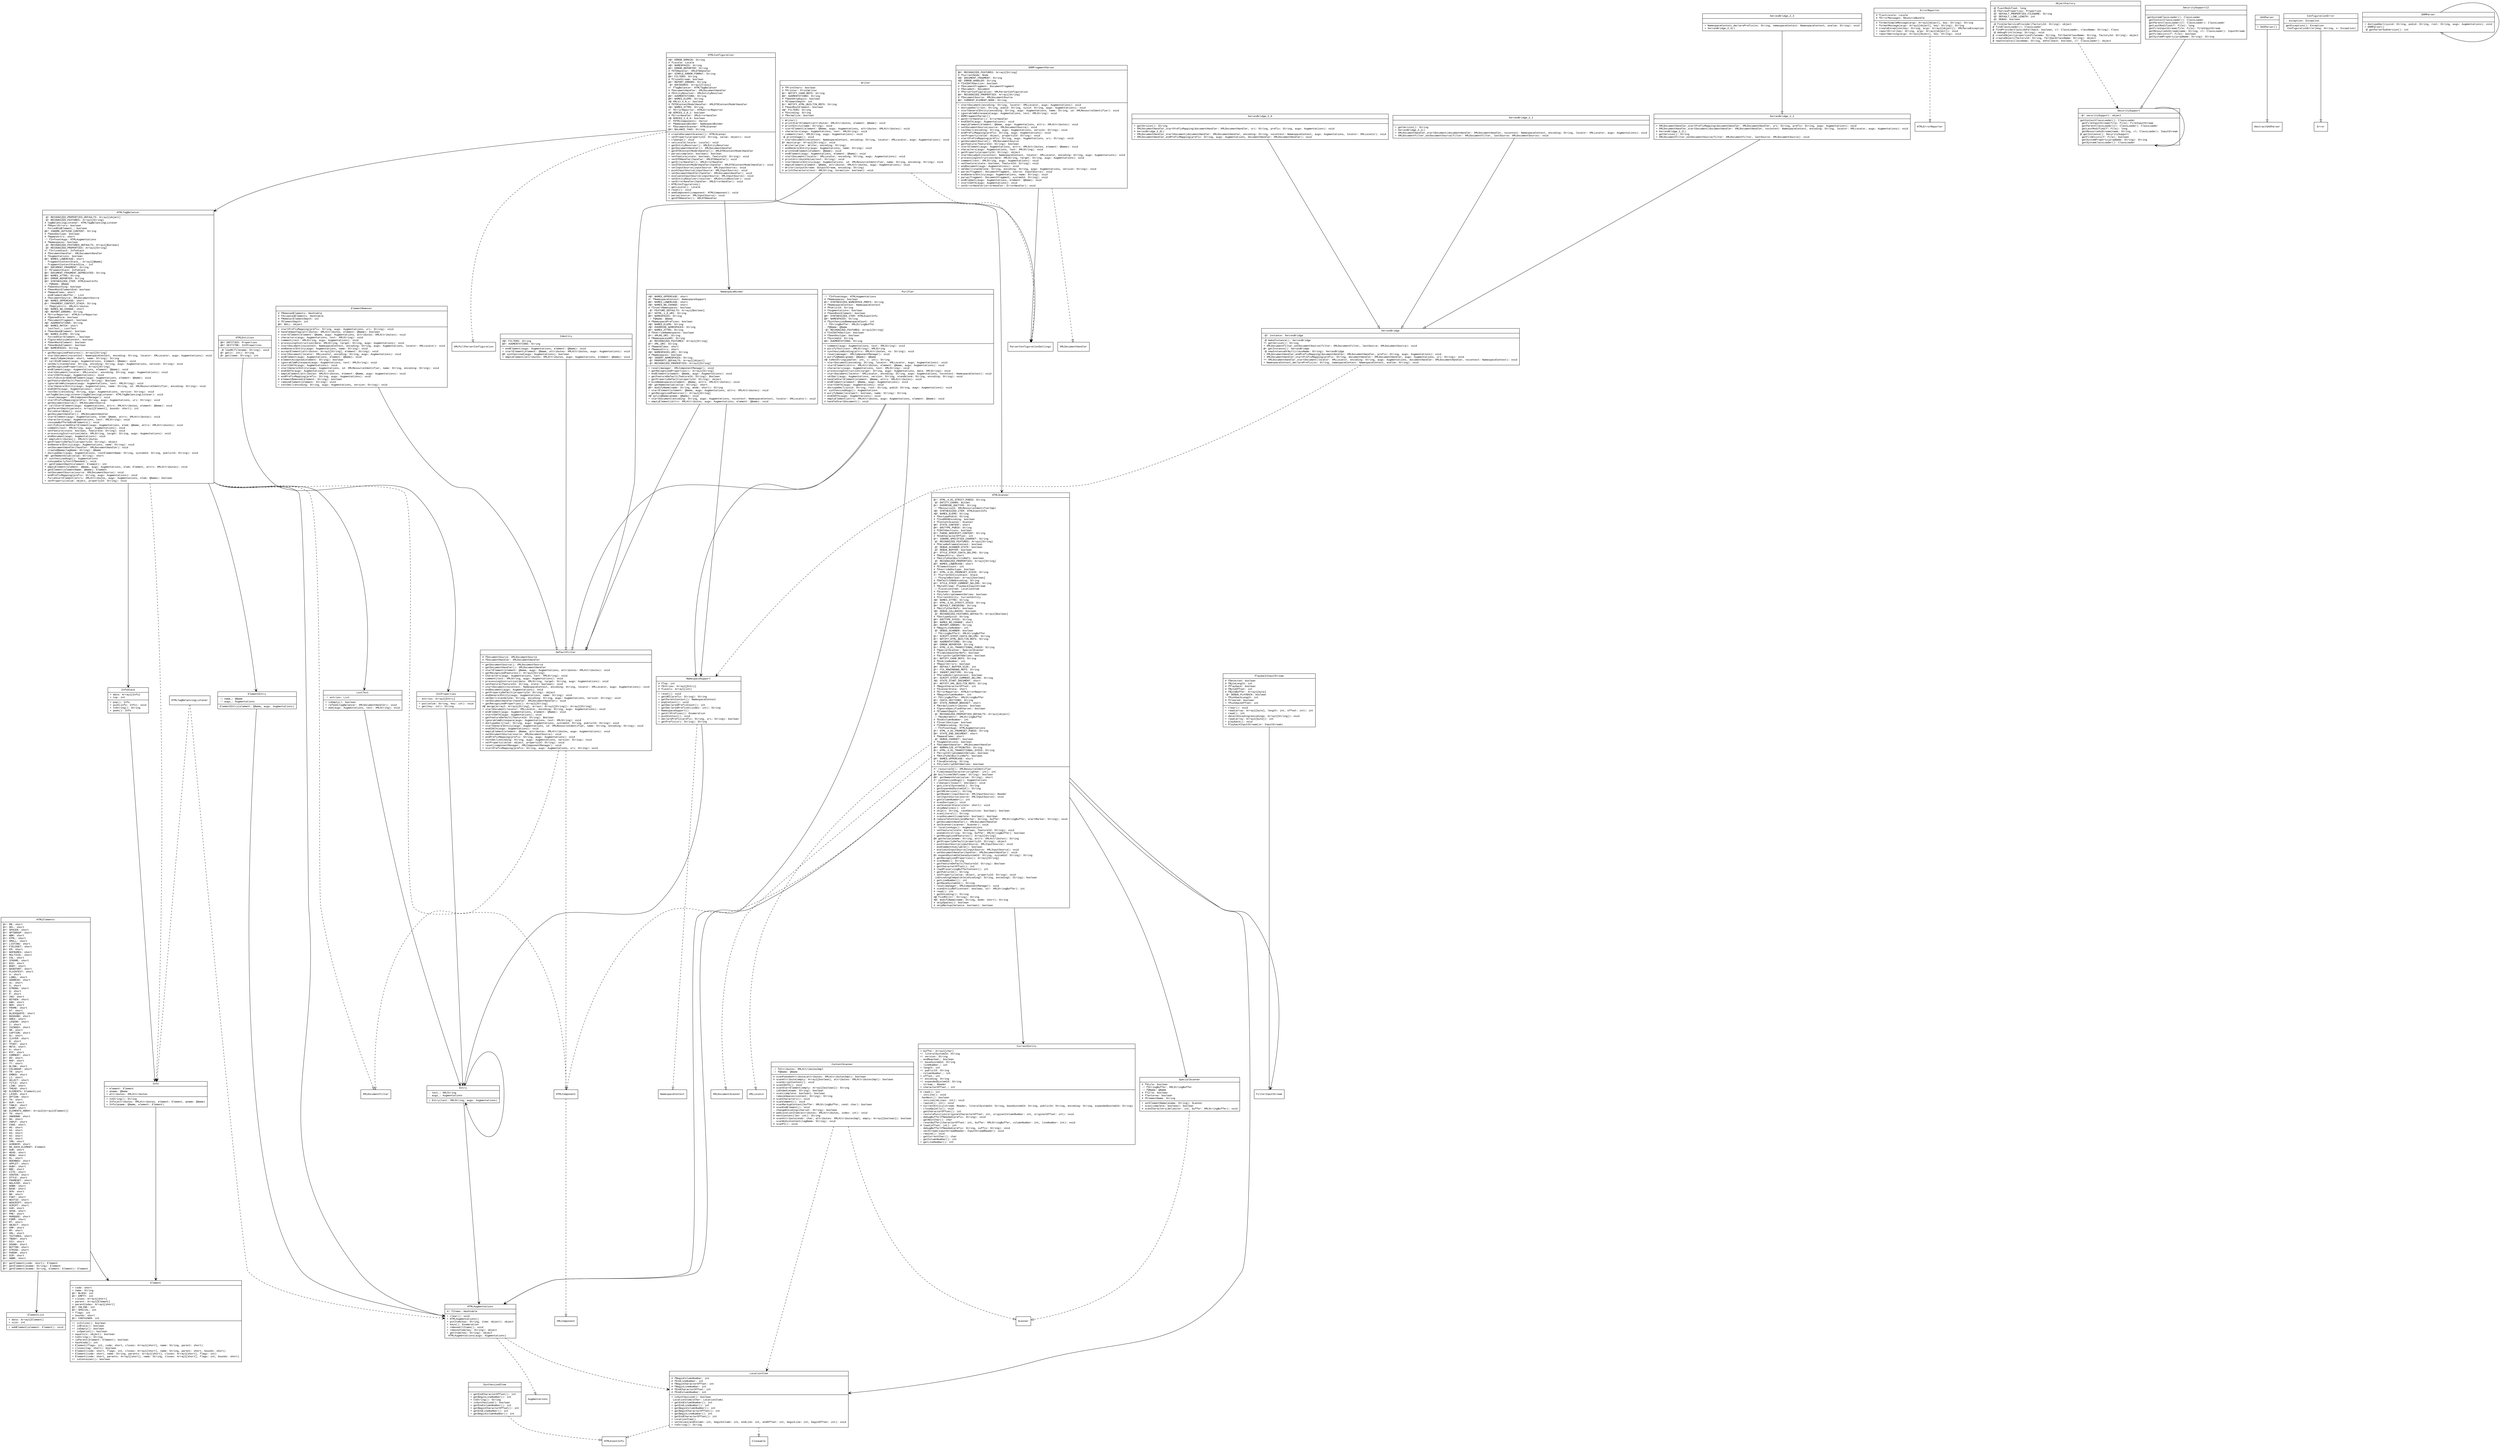 digraph classes{
fontname = "Courier New"
fontsize = 10
node [
fontname = "Courier New"
fontsize = 10
shape = "record"
]
edge [
fontname = "Courier New"
fontsize = 10
]
CurrentEntity [
label = "{CurrentEntity|+ buffer: Array1[char]\l+! literalSystemId: String\l+! version: String\l- endReached_: boolean\l+! baseSystemId: String\l- lineNumber_: int\l+ length: int\l+! publicId: String\l- columnNumber_: int\l+ offset: int\l+! encoding: String\l+! expandedSystemId: String\l- stream_: Reader\l+ characterOffset_: int\l|# read(): int\l- incLine(): void\l hasNext(): boolean\l- incLine(nbLines: int): void\l- rewind(i: int): void\l+ CurrentEntity(stream: Reader, literalSystemId: String, baseSystemId: String, publicId: String, encoding: String, expandedSystemId: String)\l- closeQuietly(): void\l- getCharacterOffset(): int\l- restorePosition(originalCharacterOffset: int, originalColumnNumber: int, originalOffset: int): void\l- debugBufferIfNeeded(prefix: String): void\l- getNextChar(): char\l- resetBuffer(characterOffset: int, buffer: XMLStringBuffer, columnNumber: int, lineNumber: int): void\l# load(offset: int): int\l- debugBufferIfNeeded(prefix: String, suffix: String): void\l- setStream(inputStreamReader: InputStreamReader): void\l- rewind(): void\l- getCurrentChar(): char\l- getColumnNumber(): int\l+ getLineNumber(): int\l}"
]
Entry [
label = "{Entry|+ value: String\l+ key: int\l+ next: Entry\l|+ Entry(value: String, key: int, next: Entry)\l}"
]
Writer [
label = "{Writer|# fPrintChars: boolean\l# fPrinter: PrintWriter\l@+! NOTIFY_CHAR_REFS: String\l@#! AUGMENTATIONS: String\l# fSeenHttpEquiv: boolean\l# fElementDepth: int\l@+! NOTIFY_HTML_BUILTIN_REFS: String\l# fSeenRootElement: boolean\l#@! FILTERS: String\l# fEncoding: String\l# fNormalize: boolean\l|+ Writer()\l# printStartElement(attributes: XMLAttributes, element: QName): void\l# printEntity(name: String): void\l+ startElement(element: QName, augs: Augmentations, attributes: XMLAttributes): void\l+ characters(augs: Augmentations, text: XMLString): void\l+ comment(text: XMLString, augs: Augmentations): void\l-@ printUsage(): void\l+ startDocument(nscontext: NamespaceContext, encoding: String, locator: XMLLocator, augs: Augmentations): void\l@+ main(argv: Array1[String]): void\l+ Writer(writer: Writer, encoding: String)\l+ endGeneralEntity(augs: Augmentations, name: String): void\l# printEndElement(element: QName): void\l+ endElement(augs: Augmentations, element: QName): void\l+ startDocument(locator: XMLLocator, encoding: String, augs: Augmentations): void\l# printAttributeValue(text: String): void\l+ startGeneralEntity(augs: Augmentations, id: XMLResourceIdentifier, name: String, encoding: String): void\l+ emptyElement(element: QName, attributes: XMLAttributes, augs: Augmentations): void\l+ Writer(outputStream: OutputStream, encoding: String)\l# printCharacters(text: XMLString, normalize: boolean): void\l}"
]
DefaultFilter [
label = "{DefaultFilter|# fDocumentSource: XMLDocumentSource\l# fDocumentHandler: XMLDocumentHandler\l|+ getDocumentSource(): XMLDocumentSource\l+ getDocumentHandler(): XMLDocumentHandler\l+ startElement(element: QName, augs: Augmentations, attributes: XMLAttributes): void\l+ getRecognizedFeatures(): Array1[String]\l+ characters(augs: Augmentations, text: XMLString): void\l+ comment(text: XMLString, augs: Augmentations): void\l+ processingInstruction(data: XMLString, target: String, augs: Augmentations): void\l+ setFeature(featureId: String, state: boolean): void\l+ startDocument(nscontext: NamespaceContext, encoding: String, locator: XMLLocator, augs: Augmentations): void\l+ endDocument(augs: Augmentations): void\l+ getPropertyDefault(propertyId: String): object\l+ endGeneralEntity(augs: Augmentations, name: String): void\l+ xmlDecl(standalone: String, encoding: String, augs: Augmentations, version: String): void\l+ setDocumentHandler(handler: XMLDocumentHandler): void\l+ getRecognizedProperties(): Array1[String]\l#@ merge(array2: Array1[String], array1: Array1[String]): Array1[String]\l+ startDocument(locator: XMLLocator, encoding: String, augs: Augmentations): void\l+ endElement(augs: Augmentations, element: QName): void\l+ startCDATA(augs: Augmentations): void\l+ getFeatureDefault(featureId: String): Boolean\l+ ignorableWhitespace(augs: Augmentations, text: XMLString): void\l+ doctypeDecl(root: String, augs: Augmentations, systemId: String, publicId: String): void\l+ startGeneralEntity(augs: Augmentations, id: XMLResourceIdentifier, name: String, encoding: String): void\l+ endCDATA(augs: Augmentations): void\l+ emptyElement(element: QName, attributes: XMLAttributes, augs: Augmentations): void\l+ setDocumentSource(source: XMLDocumentSource): void\l+ endPrefixMapping(prefix: String, augs: Augmentations): void\l+ textDecl(encoding: String, augs: Augmentations, version: String): void\l+ setProperty(value: object, propertyId: String): void\l+ reset(componentManager: XMLComponentManager): void\l+ startPrefixMapping(prefix: String, augs: Augmentations, uri: String): void\l}"
]
ErrorReporter [
label = "{ErrorReporter|# fLastLocale: Locale\l# fErrorMessages: ResourceBundle\l|# formatSimpleMessage(args: Array1[object], key: String): String\l+ formatMessage(args: Array1[object], key: String): String\l# createException(key: String, args: Array1[object]): XMLParseException\l+ reportError(key: String, args: Array1[object]): void\l+ reportWarning(args: Array1[object], key: String): void\l}"
]
HTMLTagBalancer [
label = "{HTMLTagBalancer|-@! RECOGNIZED_PROPERTIES_DEFAULTS: Array1[object]\l-@! RECOGNIZED_FEATURES: Array1[String]\l# tagBalancingListener: HTMLTagBalancingListener\l# fReportErrors: boolean\l- forcedEndElement_: boolean\l@#! IGNORE_OUTSIDE_CONTENT: String\l# fSeenDoctype: boolean\l# fNamesAttrs: short\l-! fInfosetAugs: HTMLAugmentations\l# fNamespaces: boolean\l-@! RECOGNIZED_FEATURES_DEFAULTS: Array1[Boolean]\l-@! RECOGNIZED_PROPERTIES: Array1[String]\l#! fInlineStack: InfoStack\l# fDocumentHandler: XMLDocumentHandler\l# fAugmentations: boolean\l@#! NAMES_LOWERCASE: short\l- fragmentContextStack_: Array1[QName]\l- fragmentContextStackSize_: int\l@#! DOCUMENT_FRAGMENT: String\l#! fElementStack: InfoStack\l@#! DOCUMENT_FRAGMENT_DEPRECATED: String\l@#! NAMES_ATTRS: String\l@#! ERROR_REPORTER: String\l@#! SYNTHESIZED_ITEM: HTMLEventInfo\l-! fQName: QName\l# fSeenAnything: boolean\l# fSeenRootElementEnd: boolean\l# fNamesElems: short\l- endElementsBuffer_: List\l# fDocumentSource: XMLDocumentSource\l#@! NAMES_UPPERCASE: short\l@+! FRAGMENT_CONTEXT_STACK: String\l-! fEmptyAttrs: XMLAttributes\l#@! NAMES_NO_CHANGE: short\l#@! REPORT_ERRORS: String\l# fErrorReporter: HTMLErrorReporter\l# fOpenedForm: boolean\l# fDocumentFragment: boolean\l#@! AUGMENTATIONS: String\l#@! NAMES_MATCH: short\l- lostText_: LostText\l# fSeenHeadElement: boolean\l#@! NAMES_ELEMS: String\l- forcedStartElement_: boolean\l# fIgnoreOutsideContent: boolean\l# fSeenRootElement: boolean\l# fSeenBodyElement: boolean\l#@! NAMESPACES: String\l|+ getRecognizedFeatures(): Array1[String]\l+ startDocument(nscontext: NamespaceContext, encoding: String, locator: XMLLocator, augs: Augmentations): void\l@#! modifyName(mode: short, name: String): String\l#! callEndElement(augs: Augmentations, element: QName): void\l+ xmlDecl(standalone: String, encoding: String, augs: Augmentations, version: String): void\l+ getRecognizedProperties(): Array1[String]\l+ endElement(augs: Augmentations, element: QName): void\l+ startDocument(locator: XMLLocator, encoding: String, augs: Augmentations): void\l+ startCDATA(augs: Augmentations): void\l- notifyDiscardedEndElement(augs: Augmentations, element: QName): void\l+ getFeatureDefault(featureId: String): Boolean\l+ ignorableWhitespace(augs: Augmentations, text: XMLString): void\l+ startGeneralEntity(augs: Augmentations, name: String, id: XMLResourceIdentifier, encoding: String): void\l+ endCDATA(augs: Augmentations): void\l+ textDecl(encoding: String, augs: Augmentations, version: String): void\l setTagBalancingListener(tagBalancingListener: HTMLTagBalancingListener): void\l+ reset(manager: XMLComponentManager): void\l+ startPrefixMapping(prefix: String, augs: Augmentations, uri: String): void\l+ getDocumentSource(): XMLDocumentSource\l#! callStartElement(augs: Augmentations, attrs: XMLAttributes, element: QName): void\l# getParentDepth(parents: Array1[Element], bounds: short): int\l- forceStartBody(): void\l+ getDocumentHandler(): XMLDocumentHandler\l+ startElement(augs: Augmentations, elem: QName, attrs: XMLAttributes): void\l+ characters(augs: Augmentations, text: XMLString): void\l- consumeBufferedEndElements(): void\l- notifyDiscardedStartElement(augs: Augmentations, elem: QName, attrs: XMLAttributes): void\l+ comment(text: XMLString, augs: Augmentations): void\l+ setFeature(state: boolean, featureId: String): void\l+ processingInstruction(data: XMLString, target: String, augs: Augmentations): void\l+ endDocument(augs: Augmentations): void\l#! emptyAttributes(): XMLAttributes\l+ getPropertyDefault(propertyId: String): object\l+ endGeneralEntity(augs: Augmentations, name: String): void\l+ setDocumentHandler(handler: XMLDocumentHandler): void\l- createQName(tagName: String): QName\l+ doctypeDecl(augs: Augmentations, rootElementName: String, systemId: String, publicId: String): void\l#@! getNamesValue(value: String): short\l#! synthesizedAugs(): Augmentations\l- consumeEarlyTextIfNeeded(): void\l#! getElementDepth(element: Element): int\l+ emptyElement(element: QName, augs: Augmentations, elem: Element, attrs: XMLAttributes): void\l# getElement(elementName: QName): Element\l+ setDocumentSource(source: XMLDocumentSource): void\l+ endPrefixMapping(prefix: String, augs: Augmentations): void\l- forceStartElement(attrs: XMLAttributes, augs: Augmentations, elem: QName): boolean\l+ setProperty(value: object, propertyId: String): void\l}"
]
ObjectFactory [
label = "{ObjectFactory|-@ fLastModified: long\l-@ fXercesProperties: Properties\l-@! DEFAULT_PROPERTIES_FILENAME: String\l-@! DEFAULT_LINE_LENGTH: int\l-@! DEBUG: boolean\l|-@ findJarServiceProvider(factoryId: String): object\l@ findClassLoader(): ClassLoader\l@ findProviderClass(doFallback: boolean, cl: ClassLoader, className: String): Class\l-@ debugPrintln(msg: String): void\l@ createObject(propertiesFilename: String, fallbackClassName: String, factoryId: String): object\l@ createObject(factoryId: String, fallbackClassName: String): object\l@ newInstance(className: String, doFallback: boolean, cl: ClassLoader): object\l}"
]
SAXParser [
label = "{SAXParser||+ SAXParser()\l}"
]
SecuritySupport12 [
label = "{SecuritySupport12|| getSystemClassLoader(): ClassLoader\l getContextClassLoader(): ClassLoader\l getParentClassLoader(cl: ClassLoader): ClassLoader\l getLastModified(f: File): long\l getFileInputStream(file: File): FileInputStream\l getResourceAsStream(name: String, cl: ClassLoader): InputStream\l getFileExists(f: File): boolean\l getSystemProperty(propName: String): String\l}"
]
NamespaceSupport [
label = "{NamespaceSupport|# fTop: int\l# fEntries: Array1[Entry]\l# fLevels: Array1[int]\l|+ reset(): void\l+ getURI(prefix: String): String\l+ getParentContext(): NamespaceContext\l+ popContext(): void\l+ getDeclaredPrefixCount(): int\l+ getDeclaredPrefixAt(index: int): String\l+ NamespaceSupport()\l+ getAllPrefixes(): Enumeration\l+ pushContext(): void\l+ declarePrefix(prefix: String, uri: String): boolean\l+ getPrefix(uri: String): String\l}"
]
InfoStack [
label = "{InfoStack|+ data: Array1[Info]\l+ top: int\l|+ pop(): Info\l+ push(info: Info): void\l+ toString(): String\l+ peek(): Info\l}"
]
Identity [
label = "{Identity|#@! FILTERS: String\l@#! AUGMENTATIONS: String\l|+ endElement(augs: Augmentations, element: QName): void\l+ startElement(element: QName, attributes: XMLAttributes, augs: Augmentations): void\l@# synthesized(augs: Augmentations): boolean\l+ emptyElement(attributes: XMLAttributes, augs: Augmentations, element: QName): void\l}"
]
NamespaceBinder [
label = "{NamespaceBinder|#@! NAMES_UPPERCASE: short\l#! fNamespaceContext: NamespaceSupport\l@#! NAMES_LOWERCASE: short\l#@! NAMES_NO_CHANGE: short\l# fInsertNamespaces: boolean\l-@! FEATURE_DEFAULTS: Array1[Boolean]\l@+! XHTML_1_0_URI: String\l@#! NAMESPACES: String\l-! fQName: QName\l# fNamespacePrefixes: boolean\l#@! NAMES_ELEMS: String\l#@! OVERRIDE_NAMESPACES: String\l@#! NAMES_ATTRS: String\l# fOverrideNamespaces: boolean\l@+! XMLNS_URI: String\l# fNamespacesURI: String\l-@! RECOGNIZED_FEATURES: Array1[String]\l@+! XML_URI: String\l# fNamesElems: short\l# fNamesAttrs: short\l#@! NAMESPACES_URI: String\l# fNamespaces: boolean\l#@! INSERT_NAMESPACES: String\l-@! PROPERTY_DEFAULTS: Array1[object]\l-@! RECOGNIZED_PROPERTIES: Array1[String]\l|+ reset(manager: XMLComponentManager): void\l+ getRecognizedProperties(): Array1[String]\l+ endElement(element: QName, augs: Augmentations): void\l+ getFeatureDefault(featureId: String): Boolean\l+ getPropertyDefault(propertyId: String): object\l# bindNamespaces(element: QName, attrs: XMLAttributes): void\l#@! getNamesValue(value: String): short\l@#! modifyName(name: String, mode: short): String\l+ startElement(element: QName, augs: Augmentations, attrs: XMLAttributes): void\l+ getRecognizedFeatures(): Array1[String]\l#@ splitQName(qname: QName): void\l+ startDocument(encoding: String, augs: Augmentations, nscontext: NamespaceContext, locator: XMLLocator): void\l+ emptyElement(attrs: XMLAttributes, augs: Augmentations, element: QName): void\l}"
]
PlaybackInputStream [
label = "{PlaybackInputStream|# fDetected: boolean\l# fByteLength: int\l# fPlayback: boolean\l# fByteOffset: int\l# fByteBuffer: Array1[byte]\l-@! DEBUG_PLAYBACK: boolean\l+ fPushbackLength: int\l# fCleared: boolean\l+ fPushbackOffset: int\l|+ clear(): void\l+ read(array: Array1[byte], length: int, offset: int): int\l+ read(): int\l+ detectEncoding(encodings: Array1[String]): void\l+ read(array: Array1[byte]): int\l+ playback(): void\l+ PlaybackInputStream(in: InputStream)\l}"
]
XercesBridge_2_0 [
label = "{XercesBridge_2_0||+ getVersion(): String\l+ XMLDocumentHandler_startPrefixMapping(documentHandler: XMLDocumentHandler, uri: String, prefix: String, augs: Augmentations): void\l# XercesBridge_2_0()\l+ XMLDocumentHandler_startDocument(documentHandler: XMLDocumentHandler, encoding: String, nscontext: NamespaceContext, augs: Augmentations, locator: XMLLocator): void\l+ XMLDocumentHandler_endPrefixMapping(prefix: String, augs: Augmentations, documentHandler: XMLDocumentHandler): void\l}"
]
Entry [
label = "{Entry|+ prefix: String\l+ uri: String\l|+ Entry(uri: String, prefix: String)\l}"
]
ConfigurationError [
label = "{ConfigurationError|- exception: Exception\l| getException(): Exception\l ConfigurationError(msg: String, x: Exception)\l}"
]
XercesBridge_2_1 [
label = "{XercesBridge_2_1||+ getVersion(): String\l+ XercesBridge_2_1()\l+ XMLDocumentHandler_startDocument(documentHandler: XMLDocumentHandler, nscontext: NamespaceContext, encoding: String, locator: XMLLocator, augs: Augmentations): void\l+ XMLDocumentFilter_setDocumentSource(filter: XMLDocumentFilter, lastSource: XMLDocumentSource): void\l}"
]
XercesBridge_2_2 [
label = "{XercesBridge_2_2||+ XMLDocumentHandler_startPrefixMapping(documentHandler: XMLDocumentHandler, uri: String, prefix: String, augs: Augmentations): void\l+ XMLDocumentHandler_startDocument(documentHandler: XMLDocumentHandler, nscontext: NamespaceContext, encoding: String, locator: XMLLocator, augs: Augmentations): void\l# XercesBridge_2_2()\l+ getVersion(): String\l+ XMLDocumentFilter_setDocumentSource(filter: XMLDocumentFilter, lastSource: XMLDocumentSource): void\l}"
]
Info [
label = "{Info|+ element: Element\l+ qname: QName\l+ attributes: XMLAttributes\l|+ toString(): String\l+ Info(attributes: XMLAttributes, element: Element, qname: QName)\l+ Info(qname: QName, element: Element)\l}"
]
DOMFragmentParser [
label = "{DOMFragmentParser|@#! RECOGNIZED_FEATURES: Array1[String]\l# fCurrentNode: Node\l#@! DOCUMENT_FRAGMENT: String\l#@! ERROR_HANDLER: String\l# fInCDATASection: boolean\l# fDocumentFragment: DocumentFragment\l# fDocument: Document\l# fParserConfiguration: XMLParserConfiguration\l@#! RECOGNIZED_PROPERTIES: Array1[String]\l# fDocumentSource: XMLDocumentSource\l@#! CURRENT_ELEMENT_NODE: String\l|+ startDocument(encoding: String, locator: XMLLocator, augs: Augmentations): void\l+ doctypeDecl(root: String, pubid: String, sysid: String, augs: Augmentations): void\l+ startGeneralEntity(encoding: String, augs: Augmentations, name: String, id: XMLResourceIdentifier): void\l+ ignorableWhitespace(augs: Augmentations, text: XMLString): void\l+ DOMFragmentParser()\l+ getErrorHandler(): ErrorHandler\l+ endCDATA(augs: Augmentations): void\l+ emptyElement(element: QName, augs: Augmentations, attrs: XMLAttributes): void\l+ setDocumentSource(source: XMLDocumentSource): void\l+ textDecl(encoding: String, augs: Augmentations, version: String): void\l+ endPrefixMapping(prefix: String, augs: Augmentations): void\l+ setProperty(value: object, propertyId: String): void\l+ startPrefixMapping(prefix: String, augs: Augmentations, uri: String): void\l+ getDocumentSource(): XMLDocumentSource\l+ getFeature(featureId: String): boolean\l+ startElement(augs: Augmentations, attrs: XMLAttributes, element: QName): void\l+ characters(augs: Augmentations, text: XMLString): void\l+ getProperty(propertyId: String): object\l+ startDocument(nscontext: NamespaceContext, locator: XMLLocator, encoding: String, augs: Augmentations): void\l+ processingInstruction(data: XMLString, target: String, augs: Augmentations): void\l+ comment(text: XMLString, augs: Augmentations): void\l+ setFeature(state: boolean, featureId: String): void\l+ endDocument(augs: Augmentations): void\l+ xmlDecl(standalone: String, encoding: String, augs: Augmentations, version: String): void\l+ parse(fragment: DocumentFragment, source: InputSource): void\l+ endGeneralEntity(augs: Augmentations, name: String): void\l+ parse(fragment: DocumentFragment, systemId: String): void\l+ endElement(augs: Augmentations, element: QName): void\l+ startCDATA(augs: Augmentations): void\l+ setErrorHandler(errorHandler: ErrorHandler): void\l}"
]
XercesBridge_2_3 [
label = "{XercesBridge_2_3||+ NamespaceContext_declarePrefix(ns: String, namespaceContext: NamespaceContext, avalue: String): void\l+ XercesBridge_2_3()\l}"
]
SynthesizedItem [
label = "{SynthesizedItem||+ getEndCharacterOffset(): int\l+ getBeginLineNumber(): int\l+ toString(): String\l+ isSynthesized(): boolean\l+ getEndColumnNumber(): int\l+ getBeginCharacterOffset(): int\l+ getEndLineNumber(): int\l+ getBeginColumnNumber(): int\l}"
]
HTMLElements [
label = "{HTMLElements|@+! RB: short\l@+! DEL: short\l@+! SPACER: short\l@+! OPTGROUP: short\l@+! WBR: short\l@+! HTML: short\l@+! SMALL: short\l@+! LISTING: short\l@+! FIELDSET: short\l@+! EM: short\l@+! NOFRAMES: short\l@+! MULTICOL: short\l@+! COL: short\l@+! IFRAME: short\l@+! BIG: short\l@+! BODY: short\l@+! BASEFONT: short\l@+! PLAINTEXT: short\l@+! U: short\l@+! LABEL: short\l@+! ADDRESS: short\l@+! UL: short\l@+! S: short\l@+! STRONG: short\l@+! Q: short\l@+! P: short\l@+! INS: short\l@+! KEYGEN: short\l@+! KBD: short\l@+! BDO: short\l@+! FRAME: short\l@+! DT: short\l@+! BLOCKQUOTE: short\l@+! BGSOUND: short\l@+! AREA: short\l@+! LEGEND: short\l@+! I: short\l@+! ISINDEX: short\l@+! HR: short\l@+! CAPTION: short\l@+! DL: short\l@+! ILAYER: short\l@+! B: short\l@+! TFOOT: short\l@+! META: short\l@+! A: short\l@+! RTC: short\l@+! COMMENT: short\l@+! DD: short\l@+! MAP: short\l@+! TT: short\l@+! BLINK: short\l@+! COLGROUP: short\l@+! TR: short\l@+! EMBED: short\l@+! LI: short\l@+! SELECT: short\l@+! TITLE: short\l@+! LINK: short\l@+! THEAD: short\l#@! ELEMENTS: ElementList\l@+! LAYER: short\l@+! OPTION: short\l@+! TH: short\l@+! SUP: short\l@+! TABLE: short\l@+! SAMP: short\l#@! ELEMENTS_ARRAY: Array2[Array1[Element]]\l@+! TD: short\l@+! UNKNOWN: short\l@+! H6: short\l@+! INPUT: short\l@+! CODE: short\l@+! H5: short\l@+! H4: short\l@+! H3: short\l@+! H2: short\l@+! H1: short\l@+! IMG: short\l@+! ACRONYM: short\l@+! NO_SUCH_ELEMENT: Element\l@+! SUB: short\l@+! HEAD: short\l@+! MENU: short\l@+! OL: short\l@+! NOEMBED: short\l@+! APPLET: short\l@+! RUBY: short\l@+! RBC: short\l@+! CITE: short\l@+! CENTER: short\l@+! STYLE: short\l@+! FRAMESET: short\l@+! NOLAYER: short\l@+! NOBR: short\l@+! BASE: short\l@+! DFN: short\l@+! BR: short\l@+! FONT: short\l@+! NEXTID: short\l@+! NOSCRIPT: short\l@+! SCRIPT: short\l@+! VAR: short\l@+! SPAN: short\l@+! PRE: short\l@+! MARQUEE: short\l@+! FORM: short\l@+! RT: short\l@+! OBJECT: short\l@+! XMP: short\l@+! RP: short\l@+! XML: short\l@+! TEXTAREA: short\l@+! TBODY: short\l@+! DIV: short\l@+! SOUND: short\l@+! BUTTON: short\l@+! STRIKE: short\l@+! PARAM: short\l@+! DIR: short\l@+! ABBR: short\l|@+! getElement(code: short): Element\l@+! getElement(ename: String): Element\l@+! getElement(ename: String, element: Element): Element\l}"
]
LocationItem [
label = "{LocationItem|# fBeginColumnNumber: int\l# fEndLineNumber: int\l# fBeginCharacterOffset: int\l# fBeginLineNumber: int\l# fEndCharacterOffset: int\l# fEndColumnNumber: int\l|+ isSynthesized(): boolean\l LocationItem(other: LocationItem)\l+ getEndColumnNumber(): int\l+ getEndLineNumber(): int\l+ getBeginColumnNumber(): int\l+ getBeginCharacterOffset(): int\l+ getBeginLineNumber(): int\l+ getEndCharacterOffset(): int\l+ LocationItem()\l+ setValues(endColumn: int, beginColumn: int, endLine: int, endOffset: int, beginLine: int, beginOffset: int): void\l+ toString(): String\l}"
]
ElementRemover [
label = "{ElementRemover|# fRemovedElements: Hashtable\l# fAcceptedElements: Hashtable\l# fRemovalElementDepth: int\l# fElementDepth: int\l@#! NULL: object\l|+ startPrefixMapping(prefix: String, augs: Augmentations, uri: String): void\l# handleOpenTag(attributes: XMLAttributes, element: QName): boolean\l+ startElement(element: QName, augs: Augmentations, attributes: XMLAttributes): void\l+ characters(augs: Augmentations, text: XMLString): void\l+ comment(text: XMLString, augs: Augmentations): void\l+ processingInstruction(data: XMLString, target: String, augs: Augmentations): void\l+ startDocument(nscontext: NamespaceContext, encoding: String, augs: Augmentations, locator: XMLLocator): void\l+ endGeneralEntity(augs: Augmentations, name: String): void\l+ acceptElement(attributes: Array1[String], element: String): void\l+ startDocument(locator: XMLLocator, encoding: String, augs: Augmentations): void\l+ endElement(augs: Augmentations, element: QName): void\l# elementAccepted(element: String): boolean\l+ ignorableWhitespace(augs: Augmentations, text: XMLString): void\l+ startCDATA(augs: Augmentations): void\l+ startGeneralEntity(augs: Augmentations, id: XMLResourceIdentifier, name: String, encoding: String): void\l+ endCDATA(augs: Augmentations): void\l+ emptyElement(attributes: XMLAttributes, element: QName, augs: Augmentations): void\l+ endPrefixMapping(prefix: String, augs: Augmentations): void\l# elementRemoved(element: String): boolean\l+ removeElement(element: String): void\l+ textDecl(encoding: String, augs: Augmentations, version: String): void\l}"
]
HTMLAugmentations [
label = "{HTMLAugmentations|#! fItems: Hashtable\l|+ clear(): void\l+ HTMLAugmentations()\l+ putItem(key: String, item: object): object\l+ keys(): Enumeration\l+ removeAllItems(): void\l+ removeItem(key: String): object\l+ getItem(key: String): object\l HTMLAugmentations(augs: Augmentations)\l}"
]
DOMParser [
label = "{DOMParser||+ doctypeDecl(sysid: String, pubid: String, root: String, augs: Augmentations): void\l+ DOMParser()\l-@ getParserSubVersion(): int\l}"
]
HTMLEntities [
label = "{HTMLEntities|@#! ENTITIES: Properties\l@#! SEITITNE: IntProperties\l|-@ load0(filename: String): void\l@+ get(c: int): String\l@+ get(name: String): int\l}"
]
ElementList [
label = "{ElementList|+ data: Array1[Element]\l+ size: int\l|+ addElement(element: Element): void\l}"
]
HTMLConfiguration [
label = "{HTMLConfiguration|#@! ERROR_DOMAIN: String\l# fLocale: Locale\l#@! NAMESPACES: String\l@#! ERROR_REPORTER: String\l# fDTDHandler: XMLDTDHandler\l@#! SIMPLE_ERROR_FORMAT: String\l@#! FILTERS: String\l# fCloseStream: boolean\l@#! REPORT_ERRORS: String\l-@! DOCSOURCE: Array1[Class]\l#! fTagBalancer: HTMLTagBalancer\l# fDocumentHandler: XMLDocumentHandler\l# fEntityResolver: XMLEntityResolver\l@#! AUGMENTATIONS: String\l@#! NAMES_ELEMS: String\l#@ XML4J_4_0_x: boolean\l# fDTDContentModelHandler: XMLDTDContentModelHandler\l#@! NAMES_ATTRS: String\l#! fErrorReporter: HTMLErrorReporter\l#@ XERCES_2_0_1: boolean\l# fErrorHandler: XMLErrorHandler\l#@ XERCES_2_0_0: boolean\l#! fHTMLComponents: Vector\l#! fNamespaceBinder: NamespaceBinder\l#! fDocumentScanner: HTMLScanner\l@#! BALANCE_TAGS: String\l|# createDocumentScanner(): HTMLScanner\l+ setProperty(propertyId: String, value: object): void\l+ cleanup(): void\l+ setLocale(locale: Locale): void\l+ getEntityResolver(): XMLEntityResolver\l+ getDocumentHandler(): XMLDocumentHandler\l+ getDTDContentModelHandler(): XMLDTDContentModelHandler\l+ parse(complete: boolean): boolean\l+ setFeature(state: boolean, featureId: String): void\l+ setDTDHandler(handler: XMLDTDHandler): void\l+ getErrorHandler(): XMLErrorHandler\l+ setDTDContentModelHandler(handler: XMLDTDContentModelHandler): void\l+ setInputSource(inputSource: XMLInputSource): void\l+ pushInputSource(inputSource: XMLInputSource): void\l+ setDocumentHandler(handler: XMLDocumentHandler): void\l+ evaluateInputSource(inputSource: XMLInputSource): void\l+ setEntityResolver(resolver: XMLEntityResolver): void\l+ setErrorHandler(handler: XMLErrorHandler): void\l+ HTMLConfiguration()\l+ getLocale(): Locale\l# reset(): void\l# addComponent(component: HTMLComponent): void\l+ parse(source: XMLInputSource): void\l+ getDTDHandler(): XMLDTDHandler\l}"
]
Element [
label = "{Element|+ code: short\l+ name: String\l@+! BLOCK: int\l@+! EMPTY: int\l+ closes: Array1[short]\l+ parent: Array1[Element]\l+ parentCodes: Array1[short]\l@+! INLINE: int\l@+! SPECIAL: int\l+ flags: int\l+ bounds: short\l@+! CONTAINER: int\l|+! isInline(): boolean\l+! isBlock(): boolean\l+! isEmpty(): boolean\l+! isSpecial(): boolean\l+ equals(o: object): boolean\l+ toString(): String\l+ isParent(element: Element): boolean\l+ hashCode(): int\l+ Element(flags: int, code: short, closes: Array1[short], name: String, parent: short)\l+ closes(tag: short): boolean\l+ Element(code: short, flags: int, closes: Array1[short], name: String, parent: short, bounds: short)\l+ Element(code: short, name: String, parents: Array1[short], closes: Array1[short], flags: int)\l+ Element(code: short, parents: Array1[short], name: String, closes: Array1[short], flags: int, bounds: short)\l+! isContainer(): boolean\l}"
]
XercesBridge [
label = "{XercesBridge|-@! instance: XercesBridge\l|-@ makeInstance(): XercesBridge\l?+ getVersion(): String\l+ XMLDocumentFilter_setDocumentSource(filter: XMLDocumentFilter, lastSource: XMLDocumentSource): void\l@+ getInstance(): XercesBridge\l-@ newInstanceOrNull(className: String): XercesBridge\l+ XMLDocumentHandler_endPrefixMapping(documentHandler: XMLDocumentHandler, prefix: String, augs: Augmentations): void\l+ XMLDocumentHandler_startPrefixMapping(prefix: String, documentHandler: XMLDocumentHandler, augs: Augmentations, uri: String): void\l?+ XMLDocumentHandler_startDocument(locator: XMLLocator, encoding: String, augs: Augmentations, documentHandler: XMLDocumentHandler, nscontext: NamespaceContext): void\l+ NamespaceContext_declarePrefix(ns: String, namespaceContext: NamespaceContext, avalue: String): void\l}"
]
LostText [
label = "{LostText|-! entries: List\l|+ isEmpty(): boolean\l+ refeed(tagBalancer: XMLDocumentHandler): void\l+ add(augs: Augmentations, text: XMLString): void\l}"
]
SecuritySupport [
label = "{SecuritySupport|-@! securitySupport: object\l| getContextClassLoader(): ClassLoader\l getFileInputStream(file: File): FileInputStream\l getParentClassLoader(cl: ClassLoader): ClassLoader\l getLastModified(f: File): long\l getResourceAsStream(name: String, cl: ClassLoader): InputStream\l@ getInstance(): SecuritySupport\l getFileExists(f: File): boolean\l getSystemProperty(propName: String): String\l getSystemClassLoader(): ClassLoader\l}"
]
Entry [
label = "{Entry|- text_: XMLString\l- augs_: Augmentations\l|+ Entry(text: XMLString, augs: Augmentations)\l}"
]
HTMLScanner [
label = "{HTMLScanner|@+! HTML_4_01_STRICT_PUBID: String\l-@! ENTITY_CHARS: BitSet\l@+! OVERRIDE_DOCTYPE: String\l-! fResourceId: XMLResourceIdentifierImpl\l#@! SYNTHESIZED_ITEM: HTMLEventInfo\l#@! NAMES_ELEMS: String\l# fDoctypePubid: String\l# fIso8859Encoding: boolean\l# fContentScanner: Scanner\l@#! STATE_CONTENT: short\l@#! DOCTYPE_PUBID: String\l# fCDATASections: boolean\l@+! PARSE_NOSCRIPT_CONTENT: String\l# fEndCharacterOffset: int\l@+! IGNORE_SPECIFIED_CHARSET: String\l-@! RECOGNIZED_FEATURES: Array1[String]\l# fParseNoFramesContent: boolean\l-@! DEBUG_SCANNER_STATE: boolean\l-@! DEBUG_BUFFER: boolean\l@+! STYLE_STRIP_CDATA_DELIMS: String\l# fNamesAttrs: short\l# fNotifyHtmlBuiltinRefs: boolean\l-@! RECOGNIZED_PROPERTIES: Array1[String]\l@#! NAMES_LOWERCASE: short\l# fElementCount: int\l# fOverrideDoctype: boolean\l@+! HTML_4_01_FRAMESET_SYSID: String\l#! fCurrentEntityStack: Stack\l-! fSingleBoolean: Array1[boolean]\l# fDefaultIANAEncoding: String\l@+! STYLE_STRIP_COMMENT_DELIMS: String\l# fByteStream: PlaybackInputStream\l-! fLocationItem: LocationItem\l# fScanner: Scanner\l# fStyleStripCommentDelims: boolean\l# fCurrentEntity: CurrentEntity\l#@! NAMES_ATTRS: String\l@+! HTML_4_01_STRICT_SYSID: String\l@#! DEFAULT_ENCODING: String\l# fNotifyCharRefs: boolean\l#@! DEBUG_CALLBACKS: boolean\l-@! RECOGNIZED_FEATURES_DEFAULTS: Array1[Boolean]\l# fDoctypeSysid: String\l@#! DOCTYPE_SYSID: String\l@#! NAMES_NO_CHANGE: short\l@#! REPORT_ERRORS: String\l# fBeginLineNumber: int\l-@! DEBUG_SCANNER: boolean\l-! fStringBuffer2: XMLStringBuffer\l@+! SCRIPT_STRIP_CDATA_DELIMS: String\l@+! NOTIFY_HTML_BUILTIN_REFS: String\l#@! AUGMENTATIONS: String\l@#! ERROR_REPORTER: String\l@+! HTML_4_01_TRANSITIONAL_PUBID: String\l# fSpecialScanner: SpecialScanner\l# fFixWindowsCharRefs: boolean\l# fScriptStripCDATADelims: boolean\l@+! NOTIFY_CHAR_REFS: String\l# fEndLineNumber: int\l# fReportErrors: boolean\l@#! DEFAULT_BUFFER_SIZE: int\l@+! FIX_MSWINDOWS_REFS: String\l@+! INSERT_DOCTYPE: String\l# fParseNoScriptContent: boolean\l@+! SCRIPT_STRIP_COMMENT_DELIMS: String\l#@! STATE_START_DOCUMENT: short\l@+! NOTIFY_XML_BUILTIN_REFS: String\l# fBeginCharacterOffset: int\l# fScannerState: short\l# fErrorReporter: HTMLErrorReporter\l# fBeginColumnNumber: int\l#! fStringBuffer: XMLStringBuffer\l@+! CDATA_SECTIONS: String\l@#! STATE_MARKUP_BRACKET: short\l# fNormalizeAttributes: boolean\l# fIgnoreSpecifiedCharset: boolean\l# fElementDepth: int\l-@! RECOGNIZED_PROPERTIES_DEFAULTS: Array1[object]\l-! fNonNormAttr: XMLStringBuffer\l# fEndColumnNumber: int\l# fInsertDoctype: boolean\l# fIANAEncoding: String\l-! fInfosetAugs: HTMLAugmentations\l@+! HTML_4_01_FRAMESET_PUBID: String\l@#! STATE_END_DOCUMENT: short\l# fNamesElems: short\l-@! DEBUG_CHARSET: boolean\l# fAugmentations: boolean\l# fDocumentHandler: XMLDocumentHandler\l@#! NORMALIZE_ATTRIBUTES: String\l@+! HTML_4_01_TRANSITIONAL_SYSID: String\l# fScriptStripCommentDelims: boolean\l# fNotifyXmlBuiltinRefs: boolean\l@#! NAMES_UPPERCASE: short\l# fJavaEncoding: String\l# fStyleStripCDATADelims: boolean\l|#! resourceId(): XMLResourceIdentifier\l# fixWindowsCharacter(origChar: int): int\l@# builtinXmlRef(name: String): boolean\l@#! getNamesValue(value: String): short\l#! synthesizedAugs(): Augmentations\l+ cleanup(closeall: boolean): void\l+ getLiteralSystemId(): String\l+ getExpandedSystemId(): String\l+ getXMLVersion(): String\l- getReader(inputSource: XMLInputSource): Reader\l+ setInputSource(source: XMLInputSource): void\l+ getColumnNumber(): int\l# scanDoctype(): void\l# setScannerState(state: short): void\l# skipNewlines(): int\l# skip(s: String, caseSensitive: boolean): boolean\l# scanLiteral(): String\l+ scanDocument(complete: boolean): boolean\l@ reduceToContent(endMarker: String, buffer: XMLStringBuffer, startMarker: String): void\l+ getDocumentHandler(): XMLDocumentHandler\l# setScanner(scanner: Scanner): void\l#! locationAugs(): Augmentations\l+ setFeature(state: boolean, featureId: String): void\l- endsWith(string: String, buffer: XMLStringBuffer): boolean\l+ getRecognizedFeatures(): Array1[String]\l@# getValue(aname: String, attrs: XMLAttributes): String\l+ getPropertyDefault(propertyId: String): object\l+ pushInputSource(inputSource: XMLInputSource): void\l- endCommentAvailable(): boolean\l+ evaluateInputSource(inputSource: XMLInputSource): void\l+ setDocumentHandler(handler: XMLDocumentHandler): void\l@+ expandSystemId(baseSystemId: String, systemId: String): String\l+ getRecognizedProperties(): Array1[String]\l# scanName(): String\l+ getFeatureDefault(featureId: String): Boolean\l+ getCharacterOffset(): int\l# readPreservingBufferContent(): int\l+ getPublicId(): String\l+ setProperty(value: object, propertyId: String): void\l isEncodingCompatible(encoding2: String, encoding1: String): boolean\l+ getLineNumber(): int\l+ getBaseSystemId(): String\l+ reset(manager: XMLComponentManager): void\l# scanEntityRef(content: boolean, str: XMLStringBuffer): int\l# read(): int\l+ getEncoding(): String\l#@ fixURI(str: String): String\l#@! modifyName(name: String, mode: short): String\l# skipSpaces(): boolean\l# skipMarkup(balance: boolean): boolean\l}"
]
IntProperties [
label = "{IntProperties|- entries: Array1[Entry]\l|+ put(value: String, key: int): void\l+ get(key: int): String\l}"
]
Purifier [
label = "{Purifier|-! fInfosetAugs: HTMLAugmentations\l# fNamespaces: boolean\l@+! SYNTHESIZED_NAMESPACE_PREFX: String\l# fNamespaceContext: NamespaceContext\l# fPublicId: String\l# fAugmentations: boolean\l# fSeenRootElement: boolean\l@#! SYNTHESIZED_ITEM: HTMLEventInfo\l@#! NAMESPACES: String\l# fSynthesizedNamespaceCount: int\l-! fStringBuffer: XMLStringBuffer\l- fQName: QName\l-@! RECOGNIZED_FEATURES: Array1[String]\l# fInCDATASection: boolean\l# fSeenDoctype: boolean\l# fSystemId: String\l@#! AUGMENTATIONS: String\l|+ comment(augs: Augmentations, text: XMLString): void\l# purifyText(text: XMLString): XMLString\l# synthesizeBinding(attrs: XMLAttributes, ns: String): void\l+ reset(manager: XMLComponentManager): void\l# purifyQName(qname: QName): QName\l#@ toHexString(padlen: int, c: int): String\l+ startDocument(encoding: String, locator: XMLLocator, augs: Augmentations): void\l+ startElement(attrs: XMLAttributes, element: QName, augs: Augmentations): void\l+ characters(augs: Augmentations, text: XMLString): void\l+ processingInstruction(target: String, augs: Augmentations, data: XMLString): void\l+ startDocument(locator: XMLLocator, encoding: String, augs: Augmentations, nscontext: NamespaceContext): void\l+ xmlDecl(augs: Augmentations, version: String, standalone: String, encoding: String): void\l# handleStartElement(element: QName, attrs: XMLAttributes): void\l+ endElement(element: QName, augs: Augmentations): void\l+ startCDATA(augs: Augmentations): void\l+ doctypeDecl(sysid: String, root: String, pubid: String, augs: Augmentations): void\l#! synthesizedAugs(): Augmentations\l# purifyName(localpart: boolean, name: String): String\l+ endCDATA(augs: Augmentations): void\l+ emptyElement(attrs: XMLAttributes, augs: Augmentations, element: QName): void\l# handleStartDocument(): void\l}"
]
ElementEntry [
label = "{ElementEntry|-! name_: QName\l-! augs_: Augmentations\l| ElementEntry(element: QName, augs: Augmentations)\l}"
]
ContentScanner [
label = "{ContentScanner|-! fAttributes: XMLAttributesImpl\l-! fQName: QName\l|# scanPseudoAttribute(attributes: XMLAttributesImpl): boolean\l# scanAttribute(empty: Array1[boolean], attributes: XMLAttributesImpl): boolean\l- scanScriptContent(): void\l# scanCDATA(): void\l# scanStartElement(empty: Array1[boolean]): String\l- isEnded(ename: String): boolean\l+ scan(complete: boolean): boolean\l- removeSpaces(content: String): String\l# scanCharacters(): void\l# scanComment(): void\l# scanMarkupContent(buffer: XMLStringBuffer, cend: char): boolean\l# scanEndElement(): void\l- changeEncoding(charset: String): boolean\l# addLocationItem(attributes: XMLAttributes, index: int): void\l# nextContent(len: int): String\l# scanAttribute(endc: char, attributes: XMLAttributesImpl, empty: Array1[boolean]): boolean\l- scanNoXxxContent(tagName: String): void\l# scanPI(): void\l}"
]
SpecialScanner [
label = "{SpecialScanner|# fStyle: boolean\l-! fStringBuffer: XMLStringBuffer\l-! fQName: QName\l# fTitle: boolean\l# fTextarea: boolean\l# fElementName: String\l|+ setElementName(ename: String): Scanner\l+ scan(complete: boolean): boolean\l# scanCharacters(delimiter: int, buffer: XMLStringBuffer): void\l}"
]
edge[arrowhead = "empty"; style = "dashed"]
ErrorReporter -> HTMLErrorReporter;
NamespaceSupport -> NamespaceContext;
LocationItem -> HTMLEventInfo;
HTMLConfiguration -> XMLPullParserConfiguration;
HTMLScanner -> XMLDocumentScanner;
ContentScanner -> Scanner;
SpecialScanner -> Scanner;
HTMLScanner -> XMLLocator;
HTMLComponent -> XMLComponent;
HTMLScanner -> HTMLComponent;
HTMLAugmentations -> Augmentations;
DefaultFilter -> XMLDocumentFilter;
HTMLTagBalancer -> XMLDocumentFilter;
DOMFragmentParser -> XMLDocumentHandler;
DefaultFilter -> HTMLComponent;
HTMLTagBalancer -> HTMLComponent;
LocationItem -> Cloneable;
SynthesizedItem -> HTMLEventInfo;
edge[arrowhead = "empty"; style= "solid"]
SAXParser -> AbstractSAXParser;
Purifier -> DefaultFilter;
XercesBridge_2_2 -> XercesBridge;
SecuritySupport12 -> SecuritySupport;
XercesBridge_2_1 -> XercesBridge;
XercesBridge_2_0 -> XercesBridge;
HTMLConfiguration -> ParserConfigurationSettings;
PlaybackInputStream -> FilterInputStream;
ConfigurationError -> Error;
Writer -> DefaultFilter;
DOMParser -> DOMParser;
ElementRemover -> DefaultFilter;
XercesBridge_2_3 -> XercesBridge_2_2;
NamespaceBinder -> DefaultFilter;
Identity -> DefaultFilter;
edge[arrowhead = "open"; style = "solid"]
IntProperties -> Entry;
NamespaceSupport -> Entry;
HTMLConfiguration -> NamespaceBinder;
DOMFragmentParser -> ParserConfigurationSettings;
HTMLScanner -> FilterInputStream;
HTMLTagBalancer -> LostText;
HTMLTagBalancer -> HTMLAugmentations;
HTMLScanner -> SpecialScanner;
HTMLConfiguration -> HTMLTagBalancer;
InfoStack -> Info;
HTMLElements -> Element;
Purifier -> NamespaceSupport;
HTMLElements -> ElementList;
HTMLConfiguration -> HTMLScanner;
HTMLEntities -> IntProperties;
HTMLTagBalancer -> ElementEntry;
ElementEntry -> HTMLAugmentations;
HTMLScanner -> LocationItem;
Purifier -> HTMLAugmentations;
LostText -> Entry;
Info -> Element;
HTMLTagBalancer -> InfoStack;
HTMLScanner -> HTMLAugmentations;
HTMLScanner -> CurrentEntity;
Entry -> HTMLAugmentations;
NamespaceBinder -> NamespaceSupport;
SecuritySupport -> SecuritySupport;
Entry -> Entry;
edge[arrowhead = "open"; style = "dashed"]
HTMLAugmentations -> LocationItem;
HTMLTagBalancingListener -> Info;
XercesBridge -> NamespaceSupport;
HTMLTagBalancingListener -> HTMLAugmentations;
ObjectFactory -> SecuritySupport;
HTMLTagBalancer -> Info;
Writer -> ParserConfigurationSettings;
ContentScanner -> LocationItem;
}